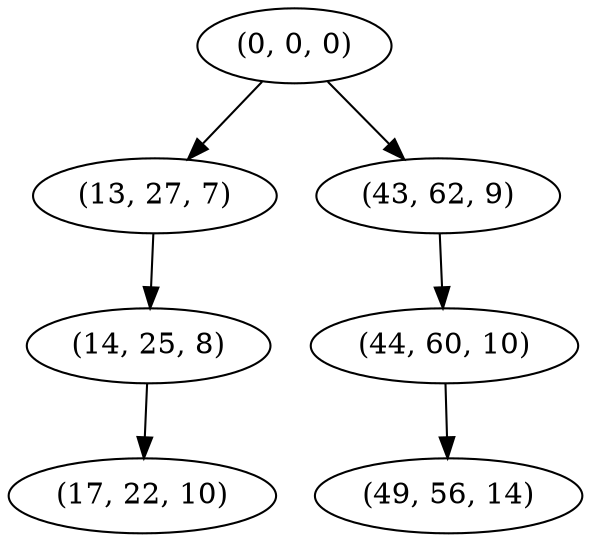 digraph tree {
    "(0, 0, 0)";
    "(13, 27, 7)";
    "(14, 25, 8)";
    "(17, 22, 10)";
    "(43, 62, 9)";
    "(44, 60, 10)";
    "(49, 56, 14)";
    "(0, 0, 0)" -> "(13, 27, 7)";
    "(0, 0, 0)" -> "(43, 62, 9)";
    "(13, 27, 7)" -> "(14, 25, 8)";
    "(14, 25, 8)" -> "(17, 22, 10)";
    "(43, 62, 9)" -> "(44, 60, 10)";
    "(44, 60, 10)" -> "(49, 56, 14)";
}
